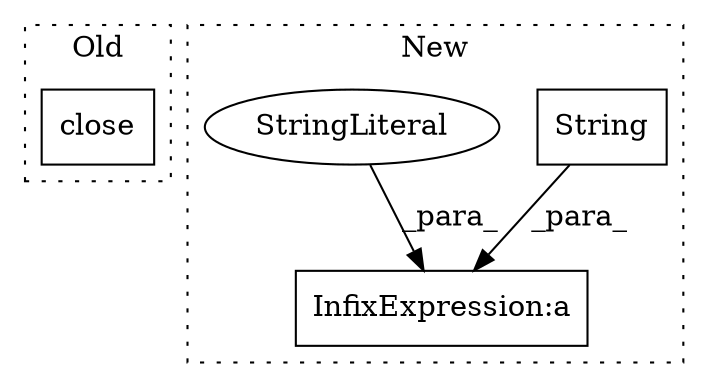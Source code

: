 digraph G {
subgraph cluster0 {
1 [label="close" a="32" s="11896" l="7" shape="box"];
label = "Old";
style="dotted";
}
subgraph cluster1 {
2 [label="String" a="32" s="10264,10298" l="7,1" shape="box"];
3 [label="InfixExpression:a" a="27" s="10299" l="3" shape="box"];
4 [label="StringLiteral" a="45" s="10302" l="3" shape="ellipse"];
label = "New";
style="dotted";
}
2 -> 3 [label="_para_"];
4 -> 3 [label="_para_"];
}